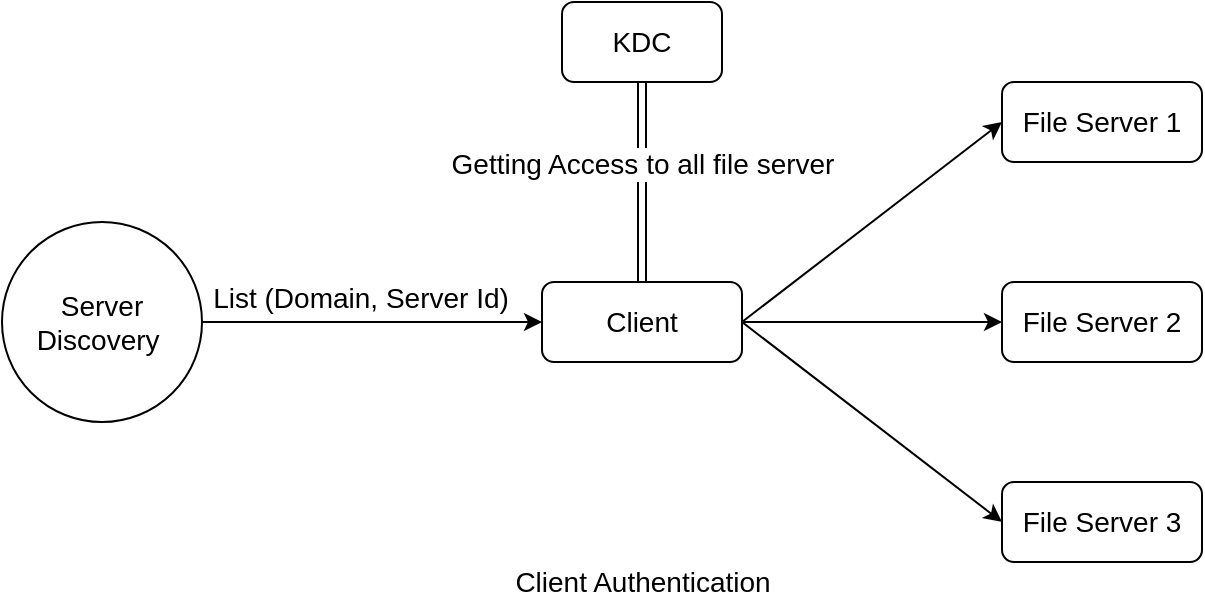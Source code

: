 <mxfile version="13.10.0" type="device"><diagram id="id_AjGsClKkGFFBo0VRV" name="Page-1"><mxGraphModel dx="1038" dy="491" grid="1" gridSize="10" guides="1" tooltips="1" connect="1" arrows="1" fold="1" page="1" pageScale="1" pageWidth="827" pageHeight="1169" math="0" shadow="0"><root><mxCell id="0"/><mxCell id="1" parent="0"/><mxCell id="1XGKXSeaGq-Oo9Ko6Psv-49" value="&lt;font style=&quot;font-size: 14px&quot;&gt;Server Discovery&amp;nbsp;&lt;/font&gt;" style="ellipse;whiteSpace=wrap;html=1;aspect=fixed;" vertex="1" parent="1"><mxGeometry x="70" y="280" width="100" height="100" as="geometry"/></mxCell><mxCell id="1XGKXSeaGq-Oo9Ko6Psv-52" style="edgeStyle=orthogonalEdgeStyle;rounded=0;orthogonalLoop=1;jettySize=auto;html=1;exitX=1;exitY=0.5;exitDx=0;exitDy=0;entryX=0;entryY=0.5;entryDx=0;entryDy=0;" edge="1" parent="1" source="1XGKXSeaGq-Oo9Ko6Psv-49" target="1XGKXSeaGq-Oo9Ko6Psv-50"><mxGeometry relative="1" as="geometry"><mxPoint x="290" y="270" as="sourcePoint"/><mxPoint x="290" y="330" as="targetPoint"/></mxGeometry></mxCell><mxCell id="1XGKXSeaGq-Oo9Ko6Psv-54" value="&lt;font style=&quot;font-size: 14px&quot;&gt;List (Domain, Server Id)&lt;/font&gt;" style="edgeLabel;html=1;align=center;verticalAlign=middle;resizable=0;points=[];" vertex="1" connectable="0" parent="1XGKXSeaGq-Oo9Ko6Psv-52"><mxGeometry x="-0.283" y="1" relative="1" as="geometry"><mxPoint x="18" y="-11" as="offset"/></mxGeometry></mxCell><mxCell id="1XGKXSeaGq-Oo9Ko6Psv-64" style="edgeStyle=none;rounded=0;orthogonalLoop=1;jettySize=auto;html=1;exitX=1;exitY=0.5;exitDx=0;exitDy=0;entryX=0;entryY=0.5;entryDx=0;entryDy=0;" edge="1" parent="1" source="1XGKXSeaGq-Oo9Ko6Psv-50" target="1XGKXSeaGq-Oo9Ko6Psv-61"><mxGeometry relative="1" as="geometry"/></mxCell><mxCell id="1XGKXSeaGq-Oo9Ko6Psv-65" style="edgeStyle=none;rounded=0;orthogonalLoop=1;jettySize=auto;html=1;exitX=1;exitY=0.5;exitDx=0;exitDy=0;entryX=0;entryY=0.5;entryDx=0;entryDy=0;" edge="1" parent="1" source="1XGKXSeaGq-Oo9Ko6Psv-50" target="1XGKXSeaGq-Oo9Ko6Psv-62"><mxGeometry relative="1" as="geometry"/></mxCell><mxCell id="1XGKXSeaGq-Oo9Ko6Psv-66" style="edgeStyle=none;rounded=0;orthogonalLoop=1;jettySize=auto;html=1;exitX=1;exitY=0.5;exitDx=0;exitDy=0;entryX=0;entryY=0.5;entryDx=0;entryDy=0;" edge="1" parent="1" source="1XGKXSeaGq-Oo9Ko6Psv-50" target="1XGKXSeaGq-Oo9Ko6Psv-63"><mxGeometry relative="1" as="geometry"/></mxCell><mxCell id="1XGKXSeaGq-Oo9Ko6Psv-50" value="&lt;font style=&quot;font-size: 14px&quot;&gt;Client&lt;/font&gt;" style="rounded=1;whiteSpace=wrap;html=1;" vertex="1" parent="1"><mxGeometry x="340" y="310" width="100" height="40" as="geometry"/></mxCell><mxCell id="1XGKXSeaGq-Oo9Ko6Psv-59" value="&lt;span style=&quot;font-size: 14px&quot;&gt;Client Authentication&lt;/span&gt;" style="text;html=1;align=center;verticalAlign=middle;resizable=0;points=[];autosize=1;" vertex="1" parent="1"><mxGeometry x="320" y="450" width="140" height="20" as="geometry"/></mxCell><mxCell id="1XGKXSeaGq-Oo9Ko6Psv-61" value="&lt;font style=&quot;font-size: 14px&quot;&gt;File Server 1&lt;/font&gt;" style="rounded=1;whiteSpace=wrap;html=1;" vertex="1" parent="1"><mxGeometry x="570" y="210" width="100" height="40" as="geometry"/></mxCell><mxCell id="1XGKXSeaGq-Oo9Ko6Psv-62" value="&lt;font style=&quot;font-size: 14px&quot;&gt;File Server 2&lt;/font&gt;" style="rounded=1;whiteSpace=wrap;html=1;" vertex="1" parent="1"><mxGeometry x="570" y="310" width="100" height="40" as="geometry"/></mxCell><mxCell id="1XGKXSeaGq-Oo9Ko6Psv-63" value="&lt;font style=&quot;font-size: 14px&quot;&gt;File Server 3&lt;/font&gt;" style="rounded=1;whiteSpace=wrap;html=1;" vertex="1" parent="1"><mxGeometry x="570" y="410" width="100" height="40" as="geometry"/></mxCell><mxCell id="1XGKXSeaGq-Oo9Ko6Psv-69" style="edgeStyle=none;rounded=0;orthogonalLoop=1;jettySize=auto;html=1;exitX=0.5;exitY=1;exitDx=0;exitDy=0;shape=link;" edge="1" parent="1" source="1XGKXSeaGq-Oo9Ko6Psv-67" target="1XGKXSeaGq-Oo9Ko6Psv-50"><mxGeometry relative="1" as="geometry"/></mxCell><mxCell id="1XGKXSeaGq-Oo9Ko6Psv-70" value="&lt;font style=&quot;font-size: 14px&quot;&gt;Getting Access to all file server&lt;/font&gt;" style="edgeLabel;html=1;align=center;verticalAlign=middle;resizable=0;points=[];" vertex="1" connectable="0" parent="1XGKXSeaGq-Oo9Ko6Psv-69"><mxGeometry x="-0.232" relative="1" as="geometry"><mxPoint y="2" as="offset"/></mxGeometry></mxCell><mxCell id="1XGKXSeaGq-Oo9Ko6Psv-67" value="&lt;font style=&quot;font-size: 14px&quot;&gt;KDC&lt;/font&gt;" style="rounded=1;whiteSpace=wrap;html=1;" vertex="1" parent="1"><mxGeometry x="350" y="170" width="80" height="40" as="geometry"/></mxCell></root></mxGraphModel></diagram></mxfile>